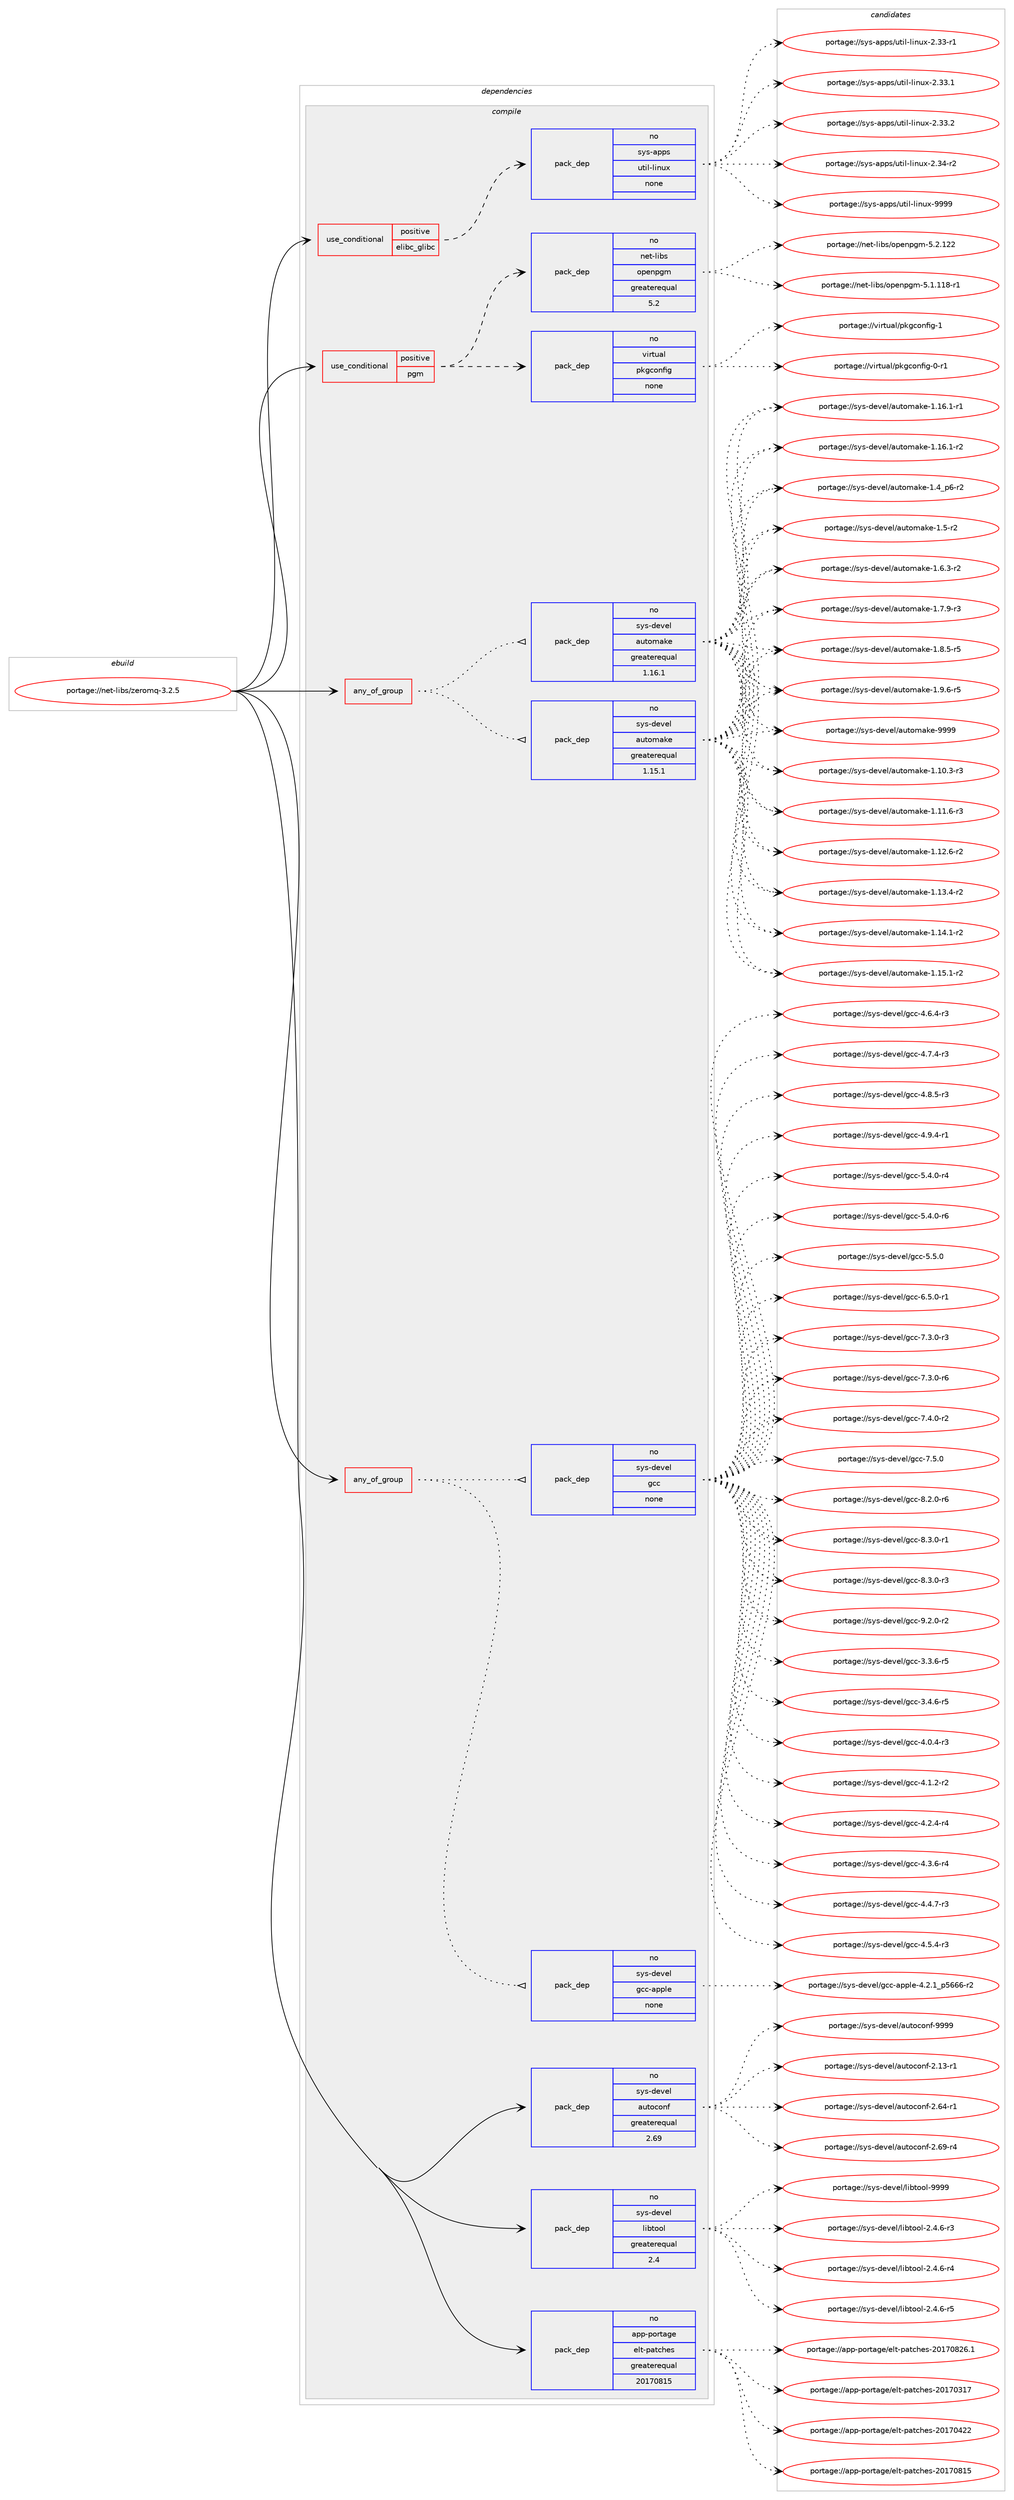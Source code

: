 digraph prolog {

# *************
# Graph options
# *************

newrank=true;
concentrate=true;
compound=true;
graph [rankdir=LR,fontname=Helvetica,fontsize=10,ranksep=1.5];#, ranksep=2.5, nodesep=0.2];
edge  [arrowhead=vee];
node  [fontname=Helvetica,fontsize=10];

# **********
# The ebuild
# **********

subgraph cluster_leftcol {
color=gray;
rank=same;
label=<<i>ebuild</i>>;
id [label="portage://net-libs/zeromq-3.2.5", color=red, width=4, href="../net-libs/zeromq-3.2.5.svg"];
}

# ****************
# The dependencies
# ****************

subgraph cluster_midcol {
color=gray;
label=<<i>dependencies</i>>;
subgraph cluster_compile {
fillcolor="#eeeeee";
style=filled;
label=<<i>compile</i>>;
subgraph any5879 {
dependency362127 [label=<<TABLE BORDER="0" CELLBORDER="1" CELLSPACING="0" CELLPADDING="4"><TR><TD CELLPADDING="10">any_of_group</TD></TR></TABLE>>, shape=none, color=red];subgraph pack265474 {
dependency362128 [label=<<TABLE BORDER="0" CELLBORDER="1" CELLSPACING="0" CELLPADDING="4" WIDTH="220"><TR><TD ROWSPAN="6" CELLPADDING="30">pack_dep</TD></TR><TR><TD WIDTH="110">no</TD></TR><TR><TD>sys-devel</TD></TR><TR><TD>automake</TD></TR><TR><TD>greaterequal</TD></TR><TR><TD>1.16.1</TD></TR></TABLE>>, shape=none, color=blue];
}
dependency362127:e -> dependency362128:w [weight=20,style="dotted",arrowhead="oinv"];
subgraph pack265475 {
dependency362129 [label=<<TABLE BORDER="0" CELLBORDER="1" CELLSPACING="0" CELLPADDING="4" WIDTH="220"><TR><TD ROWSPAN="6" CELLPADDING="30">pack_dep</TD></TR><TR><TD WIDTH="110">no</TD></TR><TR><TD>sys-devel</TD></TR><TR><TD>automake</TD></TR><TR><TD>greaterequal</TD></TR><TR><TD>1.15.1</TD></TR></TABLE>>, shape=none, color=blue];
}
dependency362127:e -> dependency362129:w [weight=20,style="dotted",arrowhead="oinv"];
}
id:e -> dependency362127:w [weight=20,style="solid",arrowhead="vee"];
subgraph any5880 {
dependency362130 [label=<<TABLE BORDER="0" CELLBORDER="1" CELLSPACING="0" CELLPADDING="4"><TR><TD CELLPADDING="10">any_of_group</TD></TR></TABLE>>, shape=none, color=red];subgraph pack265476 {
dependency362131 [label=<<TABLE BORDER="0" CELLBORDER="1" CELLSPACING="0" CELLPADDING="4" WIDTH="220"><TR><TD ROWSPAN="6" CELLPADDING="30">pack_dep</TD></TR><TR><TD WIDTH="110">no</TD></TR><TR><TD>sys-devel</TD></TR><TR><TD>gcc</TD></TR><TR><TD>none</TD></TR><TR><TD></TD></TR></TABLE>>, shape=none, color=blue];
}
dependency362130:e -> dependency362131:w [weight=20,style="dotted",arrowhead="oinv"];
subgraph pack265477 {
dependency362132 [label=<<TABLE BORDER="0" CELLBORDER="1" CELLSPACING="0" CELLPADDING="4" WIDTH="220"><TR><TD ROWSPAN="6" CELLPADDING="30">pack_dep</TD></TR><TR><TD WIDTH="110">no</TD></TR><TR><TD>sys-devel</TD></TR><TR><TD>gcc-apple</TD></TR><TR><TD>none</TD></TR><TR><TD></TD></TR></TABLE>>, shape=none, color=blue];
}
dependency362130:e -> dependency362132:w [weight=20,style="dotted",arrowhead="oinv"];
}
id:e -> dependency362130:w [weight=20,style="solid",arrowhead="vee"];
subgraph cond90622 {
dependency362133 [label=<<TABLE BORDER="0" CELLBORDER="1" CELLSPACING="0" CELLPADDING="4"><TR><TD ROWSPAN="3" CELLPADDING="10">use_conditional</TD></TR><TR><TD>positive</TD></TR><TR><TD>elibc_glibc</TD></TR></TABLE>>, shape=none, color=red];
subgraph pack265478 {
dependency362134 [label=<<TABLE BORDER="0" CELLBORDER="1" CELLSPACING="0" CELLPADDING="4" WIDTH="220"><TR><TD ROWSPAN="6" CELLPADDING="30">pack_dep</TD></TR><TR><TD WIDTH="110">no</TD></TR><TR><TD>sys-apps</TD></TR><TR><TD>util-linux</TD></TR><TR><TD>none</TD></TR><TR><TD></TD></TR></TABLE>>, shape=none, color=blue];
}
dependency362133:e -> dependency362134:w [weight=20,style="dashed",arrowhead="vee"];
}
id:e -> dependency362133:w [weight=20,style="solid",arrowhead="vee"];
subgraph cond90623 {
dependency362135 [label=<<TABLE BORDER="0" CELLBORDER="1" CELLSPACING="0" CELLPADDING="4"><TR><TD ROWSPAN="3" CELLPADDING="10">use_conditional</TD></TR><TR><TD>positive</TD></TR><TR><TD>pgm</TD></TR></TABLE>>, shape=none, color=red];
subgraph pack265479 {
dependency362136 [label=<<TABLE BORDER="0" CELLBORDER="1" CELLSPACING="0" CELLPADDING="4" WIDTH="220"><TR><TD ROWSPAN="6" CELLPADDING="30">pack_dep</TD></TR><TR><TD WIDTH="110">no</TD></TR><TR><TD>virtual</TD></TR><TR><TD>pkgconfig</TD></TR><TR><TD>none</TD></TR><TR><TD></TD></TR></TABLE>>, shape=none, color=blue];
}
dependency362135:e -> dependency362136:w [weight=20,style="dashed",arrowhead="vee"];
subgraph pack265480 {
dependency362137 [label=<<TABLE BORDER="0" CELLBORDER="1" CELLSPACING="0" CELLPADDING="4" WIDTH="220"><TR><TD ROWSPAN="6" CELLPADDING="30">pack_dep</TD></TR><TR><TD WIDTH="110">no</TD></TR><TR><TD>net-libs</TD></TR><TR><TD>openpgm</TD></TR><TR><TD>greaterequal</TD></TR><TR><TD>5.2</TD></TR></TABLE>>, shape=none, color=blue];
}
dependency362135:e -> dependency362137:w [weight=20,style="dashed",arrowhead="vee"];
}
id:e -> dependency362135:w [weight=20,style="solid",arrowhead="vee"];
subgraph pack265481 {
dependency362138 [label=<<TABLE BORDER="0" CELLBORDER="1" CELLSPACING="0" CELLPADDING="4" WIDTH="220"><TR><TD ROWSPAN="6" CELLPADDING="30">pack_dep</TD></TR><TR><TD WIDTH="110">no</TD></TR><TR><TD>app-portage</TD></TR><TR><TD>elt-patches</TD></TR><TR><TD>greaterequal</TD></TR><TR><TD>20170815</TD></TR></TABLE>>, shape=none, color=blue];
}
id:e -> dependency362138:w [weight=20,style="solid",arrowhead="vee"];
subgraph pack265482 {
dependency362139 [label=<<TABLE BORDER="0" CELLBORDER="1" CELLSPACING="0" CELLPADDING="4" WIDTH="220"><TR><TD ROWSPAN="6" CELLPADDING="30">pack_dep</TD></TR><TR><TD WIDTH="110">no</TD></TR><TR><TD>sys-devel</TD></TR><TR><TD>autoconf</TD></TR><TR><TD>greaterequal</TD></TR><TR><TD>2.69</TD></TR></TABLE>>, shape=none, color=blue];
}
id:e -> dependency362139:w [weight=20,style="solid",arrowhead="vee"];
subgraph pack265483 {
dependency362140 [label=<<TABLE BORDER="0" CELLBORDER="1" CELLSPACING="0" CELLPADDING="4" WIDTH="220"><TR><TD ROWSPAN="6" CELLPADDING="30">pack_dep</TD></TR><TR><TD WIDTH="110">no</TD></TR><TR><TD>sys-devel</TD></TR><TR><TD>libtool</TD></TR><TR><TD>greaterequal</TD></TR><TR><TD>2.4</TD></TR></TABLE>>, shape=none, color=blue];
}
id:e -> dependency362140:w [weight=20,style="solid",arrowhead="vee"];
}
subgraph cluster_compileandrun {
fillcolor="#eeeeee";
style=filled;
label=<<i>compile and run</i>>;
}
subgraph cluster_run {
fillcolor="#eeeeee";
style=filled;
label=<<i>run</i>>;
}
}

# **************
# The candidates
# **************

subgraph cluster_choices {
rank=same;
color=gray;
label=<<i>candidates</i>>;

subgraph choice265474 {
color=black;
nodesep=1;
choiceportage11512111545100101118101108479711711611110997107101454946494846514511451 [label="portage://sys-devel/automake-1.10.3-r3", color=red, width=4,href="../sys-devel/automake-1.10.3-r3.svg"];
choiceportage11512111545100101118101108479711711611110997107101454946494946544511451 [label="portage://sys-devel/automake-1.11.6-r3", color=red, width=4,href="../sys-devel/automake-1.11.6-r3.svg"];
choiceportage11512111545100101118101108479711711611110997107101454946495046544511450 [label="portage://sys-devel/automake-1.12.6-r2", color=red, width=4,href="../sys-devel/automake-1.12.6-r2.svg"];
choiceportage11512111545100101118101108479711711611110997107101454946495146524511450 [label="portage://sys-devel/automake-1.13.4-r2", color=red, width=4,href="../sys-devel/automake-1.13.4-r2.svg"];
choiceportage11512111545100101118101108479711711611110997107101454946495246494511450 [label="portage://sys-devel/automake-1.14.1-r2", color=red, width=4,href="../sys-devel/automake-1.14.1-r2.svg"];
choiceportage11512111545100101118101108479711711611110997107101454946495346494511450 [label="portage://sys-devel/automake-1.15.1-r2", color=red, width=4,href="../sys-devel/automake-1.15.1-r2.svg"];
choiceportage11512111545100101118101108479711711611110997107101454946495446494511449 [label="portage://sys-devel/automake-1.16.1-r1", color=red, width=4,href="../sys-devel/automake-1.16.1-r1.svg"];
choiceportage11512111545100101118101108479711711611110997107101454946495446494511450 [label="portage://sys-devel/automake-1.16.1-r2", color=red, width=4,href="../sys-devel/automake-1.16.1-r2.svg"];
choiceportage115121115451001011181011084797117116111109971071014549465295112544511450 [label="portage://sys-devel/automake-1.4_p6-r2", color=red, width=4,href="../sys-devel/automake-1.4_p6-r2.svg"];
choiceportage11512111545100101118101108479711711611110997107101454946534511450 [label="portage://sys-devel/automake-1.5-r2", color=red, width=4,href="../sys-devel/automake-1.5-r2.svg"];
choiceportage115121115451001011181011084797117116111109971071014549465446514511450 [label="portage://sys-devel/automake-1.6.3-r2", color=red, width=4,href="../sys-devel/automake-1.6.3-r2.svg"];
choiceportage115121115451001011181011084797117116111109971071014549465546574511451 [label="portage://sys-devel/automake-1.7.9-r3", color=red, width=4,href="../sys-devel/automake-1.7.9-r3.svg"];
choiceportage115121115451001011181011084797117116111109971071014549465646534511453 [label="portage://sys-devel/automake-1.8.5-r5", color=red, width=4,href="../sys-devel/automake-1.8.5-r5.svg"];
choiceportage115121115451001011181011084797117116111109971071014549465746544511453 [label="portage://sys-devel/automake-1.9.6-r5", color=red, width=4,href="../sys-devel/automake-1.9.6-r5.svg"];
choiceportage115121115451001011181011084797117116111109971071014557575757 [label="portage://sys-devel/automake-9999", color=red, width=4,href="../sys-devel/automake-9999.svg"];
dependency362128:e -> choiceportage11512111545100101118101108479711711611110997107101454946494846514511451:w [style=dotted,weight="100"];
dependency362128:e -> choiceportage11512111545100101118101108479711711611110997107101454946494946544511451:w [style=dotted,weight="100"];
dependency362128:e -> choiceportage11512111545100101118101108479711711611110997107101454946495046544511450:w [style=dotted,weight="100"];
dependency362128:e -> choiceportage11512111545100101118101108479711711611110997107101454946495146524511450:w [style=dotted,weight="100"];
dependency362128:e -> choiceportage11512111545100101118101108479711711611110997107101454946495246494511450:w [style=dotted,weight="100"];
dependency362128:e -> choiceportage11512111545100101118101108479711711611110997107101454946495346494511450:w [style=dotted,weight="100"];
dependency362128:e -> choiceportage11512111545100101118101108479711711611110997107101454946495446494511449:w [style=dotted,weight="100"];
dependency362128:e -> choiceportage11512111545100101118101108479711711611110997107101454946495446494511450:w [style=dotted,weight="100"];
dependency362128:e -> choiceportage115121115451001011181011084797117116111109971071014549465295112544511450:w [style=dotted,weight="100"];
dependency362128:e -> choiceportage11512111545100101118101108479711711611110997107101454946534511450:w [style=dotted,weight="100"];
dependency362128:e -> choiceportage115121115451001011181011084797117116111109971071014549465446514511450:w [style=dotted,weight="100"];
dependency362128:e -> choiceportage115121115451001011181011084797117116111109971071014549465546574511451:w [style=dotted,weight="100"];
dependency362128:e -> choiceportage115121115451001011181011084797117116111109971071014549465646534511453:w [style=dotted,weight="100"];
dependency362128:e -> choiceportage115121115451001011181011084797117116111109971071014549465746544511453:w [style=dotted,weight="100"];
dependency362128:e -> choiceportage115121115451001011181011084797117116111109971071014557575757:w [style=dotted,weight="100"];
}
subgraph choice265475 {
color=black;
nodesep=1;
choiceportage11512111545100101118101108479711711611110997107101454946494846514511451 [label="portage://sys-devel/automake-1.10.3-r3", color=red, width=4,href="../sys-devel/automake-1.10.3-r3.svg"];
choiceportage11512111545100101118101108479711711611110997107101454946494946544511451 [label="portage://sys-devel/automake-1.11.6-r3", color=red, width=4,href="../sys-devel/automake-1.11.6-r3.svg"];
choiceportage11512111545100101118101108479711711611110997107101454946495046544511450 [label="portage://sys-devel/automake-1.12.6-r2", color=red, width=4,href="../sys-devel/automake-1.12.6-r2.svg"];
choiceportage11512111545100101118101108479711711611110997107101454946495146524511450 [label="portage://sys-devel/automake-1.13.4-r2", color=red, width=4,href="../sys-devel/automake-1.13.4-r2.svg"];
choiceportage11512111545100101118101108479711711611110997107101454946495246494511450 [label="portage://sys-devel/automake-1.14.1-r2", color=red, width=4,href="../sys-devel/automake-1.14.1-r2.svg"];
choiceportage11512111545100101118101108479711711611110997107101454946495346494511450 [label="portage://sys-devel/automake-1.15.1-r2", color=red, width=4,href="../sys-devel/automake-1.15.1-r2.svg"];
choiceportage11512111545100101118101108479711711611110997107101454946495446494511449 [label="portage://sys-devel/automake-1.16.1-r1", color=red, width=4,href="../sys-devel/automake-1.16.1-r1.svg"];
choiceportage11512111545100101118101108479711711611110997107101454946495446494511450 [label="portage://sys-devel/automake-1.16.1-r2", color=red, width=4,href="../sys-devel/automake-1.16.1-r2.svg"];
choiceportage115121115451001011181011084797117116111109971071014549465295112544511450 [label="portage://sys-devel/automake-1.4_p6-r2", color=red, width=4,href="../sys-devel/automake-1.4_p6-r2.svg"];
choiceportage11512111545100101118101108479711711611110997107101454946534511450 [label="portage://sys-devel/automake-1.5-r2", color=red, width=4,href="../sys-devel/automake-1.5-r2.svg"];
choiceportage115121115451001011181011084797117116111109971071014549465446514511450 [label="portage://sys-devel/automake-1.6.3-r2", color=red, width=4,href="../sys-devel/automake-1.6.3-r2.svg"];
choiceportage115121115451001011181011084797117116111109971071014549465546574511451 [label="portage://sys-devel/automake-1.7.9-r3", color=red, width=4,href="../sys-devel/automake-1.7.9-r3.svg"];
choiceportage115121115451001011181011084797117116111109971071014549465646534511453 [label="portage://sys-devel/automake-1.8.5-r5", color=red, width=4,href="../sys-devel/automake-1.8.5-r5.svg"];
choiceportage115121115451001011181011084797117116111109971071014549465746544511453 [label="portage://sys-devel/automake-1.9.6-r5", color=red, width=4,href="../sys-devel/automake-1.9.6-r5.svg"];
choiceportage115121115451001011181011084797117116111109971071014557575757 [label="portage://sys-devel/automake-9999", color=red, width=4,href="../sys-devel/automake-9999.svg"];
dependency362129:e -> choiceportage11512111545100101118101108479711711611110997107101454946494846514511451:w [style=dotted,weight="100"];
dependency362129:e -> choiceportage11512111545100101118101108479711711611110997107101454946494946544511451:w [style=dotted,weight="100"];
dependency362129:e -> choiceportage11512111545100101118101108479711711611110997107101454946495046544511450:w [style=dotted,weight="100"];
dependency362129:e -> choiceportage11512111545100101118101108479711711611110997107101454946495146524511450:w [style=dotted,weight="100"];
dependency362129:e -> choiceportage11512111545100101118101108479711711611110997107101454946495246494511450:w [style=dotted,weight="100"];
dependency362129:e -> choiceportage11512111545100101118101108479711711611110997107101454946495346494511450:w [style=dotted,weight="100"];
dependency362129:e -> choiceportage11512111545100101118101108479711711611110997107101454946495446494511449:w [style=dotted,weight="100"];
dependency362129:e -> choiceportage11512111545100101118101108479711711611110997107101454946495446494511450:w [style=dotted,weight="100"];
dependency362129:e -> choiceportage115121115451001011181011084797117116111109971071014549465295112544511450:w [style=dotted,weight="100"];
dependency362129:e -> choiceportage11512111545100101118101108479711711611110997107101454946534511450:w [style=dotted,weight="100"];
dependency362129:e -> choiceportage115121115451001011181011084797117116111109971071014549465446514511450:w [style=dotted,weight="100"];
dependency362129:e -> choiceportage115121115451001011181011084797117116111109971071014549465546574511451:w [style=dotted,weight="100"];
dependency362129:e -> choiceportage115121115451001011181011084797117116111109971071014549465646534511453:w [style=dotted,weight="100"];
dependency362129:e -> choiceportage115121115451001011181011084797117116111109971071014549465746544511453:w [style=dotted,weight="100"];
dependency362129:e -> choiceportage115121115451001011181011084797117116111109971071014557575757:w [style=dotted,weight="100"];
}
subgraph choice265476 {
color=black;
nodesep=1;
choiceportage115121115451001011181011084710399994551465146544511453 [label="portage://sys-devel/gcc-3.3.6-r5", color=red, width=4,href="../sys-devel/gcc-3.3.6-r5.svg"];
choiceportage115121115451001011181011084710399994551465246544511453 [label="portage://sys-devel/gcc-3.4.6-r5", color=red, width=4,href="../sys-devel/gcc-3.4.6-r5.svg"];
choiceportage115121115451001011181011084710399994552464846524511451 [label="portage://sys-devel/gcc-4.0.4-r3", color=red, width=4,href="../sys-devel/gcc-4.0.4-r3.svg"];
choiceportage115121115451001011181011084710399994552464946504511450 [label="portage://sys-devel/gcc-4.1.2-r2", color=red, width=4,href="../sys-devel/gcc-4.1.2-r2.svg"];
choiceportage115121115451001011181011084710399994552465046524511452 [label="portage://sys-devel/gcc-4.2.4-r4", color=red, width=4,href="../sys-devel/gcc-4.2.4-r4.svg"];
choiceportage115121115451001011181011084710399994552465146544511452 [label="portage://sys-devel/gcc-4.3.6-r4", color=red, width=4,href="../sys-devel/gcc-4.3.6-r4.svg"];
choiceportage115121115451001011181011084710399994552465246554511451 [label="portage://sys-devel/gcc-4.4.7-r3", color=red, width=4,href="../sys-devel/gcc-4.4.7-r3.svg"];
choiceportage115121115451001011181011084710399994552465346524511451 [label="portage://sys-devel/gcc-4.5.4-r3", color=red, width=4,href="../sys-devel/gcc-4.5.4-r3.svg"];
choiceportage115121115451001011181011084710399994552465446524511451 [label="portage://sys-devel/gcc-4.6.4-r3", color=red, width=4,href="../sys-devel/gcc-4.6.4-r3.svg"];
choiceportage115121115451001011181011084710399994552465546524511451 [label="portage://sys-devel/gcc-4.7.4-r3", color=red, width=4,href="../sys-devel/gcc-4.7.4-r3.svg"];
choiceportage115121115451001011181011084710399994552465646534511451 [label="portage://sys-devel/gcc-4.8.5-r3", color=red, width=4,href="../sys-devel/gcc-4.8.5-r3.svg"];
choiceportage115121115451001011181011084710399994552465746524511449 [label="portage://sys-devel/gcc-4.9.4-r1", color=red, width=4,href="../sys-devel/gcc-4.9.4-r1.svg"];
choiceportage115121115451001011181011084710399994553465246484511452 [label="portage://sys-devel/gcc-5.4.0-r4", color=red, width=4,href="../sys-devel/gcc-5.4.0-r4.svg"];
choiceportage115121115451001011181011084710399994553465246484511454 [label="portage://sys-devel/gcc-5.4.0-r6", color=red, width=4,href="../sys-devel/gcc-5.4.0-r6.svg"];
choiceportage11512111545100101118101108471039999455346534648 [label="portage://sys-devel/gcc-5.5.0", color=red, width=4,href="../sys-devel/gcc-5.5.0.svg"];
choiceportage115121115451001011181011084710399994554465346484511449 [label="portage://sys-devel/gcc-6.5.0-r1", color=red, width=4,href="../sys-devel/gcc-6.5.0-r1.svg"];
choiceportage115121115451001011181011084710399994555465146484511451 [label="portage://sys-devel/gcc-7.3.0-r3", color=red, width=4,href="../sys-devel/gcc-7.3.0-r3.svg"];
choiceportage115121115451001011181011084710399994555465146484511454 [label="portage://sys-devel/gcc-7.3.0-r6", color=red, width=4,href="../sys-devel/gcc-7.3.0-r6.svg"];
choiceportage115121115451001011181011084710399994555465246484511450 [label="portage://sys-devel/gcc-7.4.0-r2", color=red, width=4,href="../sys-devel/gcc-7.4.0-r2.svg"];
choiceportage11512111545100101118101108471039999455546534648 [label="portage://sys-devel/gcc-7.5.0", color=red, width=4,href="../sys-devel/gcc-7.5.0.svg"];
choiceportage115121115451001011181011084710399994556465046484511454 [label="portage://sys-devel/gcc-8.2.0-r6", color=red, width=4,href="../sys-devel/gcc-8.2.0-r6.svg"];
choiceportage115121115451001011181011084710399994556465146484511449 [label="portage://sys-devel/gcc-8.3.0-r1", color=red, width=4,href="../sys-devel/gcc-8.3.0-r1.svg"];
choiceportage115121115451001011181011084710399994556465146484511451 [label="portage://sys-devel/gcc-8.3.0-r3", color=red, width=4,href="../sys-devel/gcc-8.3.0-r3.svg"];
choiceportage115121115451001011181011084710399994557465046484511450 [label="portage://sys-devel/gcc-9.2.0-r2", color=red, width=4,href="../sys-devel/gcc-9.2.0-r2.svg"];
dependency362131:e -> choiceportage115121115451001011181011084710399994551465146544511453:w [style=dotted,weight="100"];
dependency362131:e -> choiceportage115121115451001011181011084710399994551465246544511453:w [style=dotted,weight="100"];
dependency362131:e -> choiceportage115121115451001011181011084710399994552464846524511451:w [style=dotted,weight="100"];
dependency362131:e -> choiceportage115121115451001011181011084710399994552464946504511450:w [style=dotted,weight="100"];
dependency362131:e -> choiceportage115121115451001011181011084710399994552465046524511452:w [style=dotted,weight="100"];
dependency362131:e -> choiceportage115121115451001011181011084710399994552465146544511452:w [style=dotted,weight="100"];
dependency362131:e -> choiceportage115121115451001011181011084710399994552465246554511451:w [style=dotted,weight="100"];
dependency362131:e -> choiceportage115121115451001011181011084710399994552465346524511451:w [style=dotted,weight="100"];
dependency362131:e -> choiceportage115121115451001011181011084710399994552465446524511451:w [style=dotted,weight="100"];
dependency362131:e -> choiceportage115121115451001011181011084710399994552465546524511451:w [style=dotted,weight="100"];
dependency362131:e -> choiceportage115121115451001011181011084710399994552465646534511451:w [style=dotted,weight="100"];
dependency362131:e -> choiceportage115121115451001011181011084710399994552465746524511449:w [style=dotted,weight="100"];
dependency362131:e -> choiceportage115121115451001011181011084710399994553465246484511452:w [style=dotted,weight="100"];
dependency362131:e -> choiceportage115121115451001011181011084710399994553465246484511454:w [style=dotted,weight="100"];
dependency362131:e -> choiceportage11512111545100101118101108471039999455346534648:w [style=dotted,weight="100"];
dependency362131:e -> choiceportage115121115451001011181011084710399994554465346484511449:w [style=dotted,weight="100"];
dependency362131:e -> choiceportage115121115451001011181011084710399994555465146484511451:w [style=dotted,weight="100"];
dependency362131:e -> choiceportage115121115451001011181011084710399994555465146484511454:w [style=dotted,weight="100"];
dependency362131:e -> choiceportage115121115451001011181011084710399994555465246484511450:w [style=dotted,weight="100"];
dependency362131:e -> choiceportage11512111545100101118101108471039999455546534648:w [style=dotted,weight="100"];
dependency362131:e -> choiceportage115121115451001011181011084710399994556465046484511454:w [style=dotted,weight="100"];
dependency362131:e -> choiceportage115121115451001011181011084710399994556465146484511449:w [style=dotted,weight="100"];
dependency362131:e -> choiceportage115121115451001011181011084710399994556465146484511451:w [style=dotted,weight="100"];
dependency362131:e -> choiceportage115121115451001011181011084710399994557465046484511450:w [style=dotted,weight="100"];
}
subgraph choice265477 {
color=black;
nodesep=1;
choiceportage11512111545100101118101108471039999459711211210810145524650464995112535454544511450 [label="portage://sys-devel/gcc-apple-4.2.1_p5666-r2", color=red, width=4,href="../sys-devel/gcc-apple-4.2.1_p5666-r2.svg"];
dependency362132:e -> choiceportage11512111545100101118101108471039999459711211210810145524650464995112535454544511450:w [style=dotted,weight="100"];
}
subgraph choice265478 {
color=black;
nodesep=1;
choiceportage1151211154597112112115471171161051084510810511011712045504651514511449 [label="portage://sys-apps/util-linux-2.33-r1", color=red, width=4,href="../sys-apps/util-linux-2.33-r1.svg"];
choiceportage1151211154597112112115471171161051084510810511011712045504651514649 [label="portage://sys-apps/util-linux-2.33.1", color=red, width=4,href="../sys-apps/util-linux-2.33.1.svg"];
choiceportage1151211154597112112115471171161051084510810511011712045504651514650 [label="portage://sys-apps/util-linux-2.33.2", color=red, width=4,href="../sys-apps/util-linux-2.33.2.svg"];
choiceportage1151211154597112112115471171161051084510810511011712045504651524511450 [label="portage://sys-apps/util-linux-2.34-r2", color=red, width=4,href="../sys-apps/util-linux-2.34-r2.svg"];
choiceportage115121115459711211211547117116105108451081051101171204557575757 [label="portage://sys-apps/util-linux-9999", color=red, width=4,href="../sys-apps/util-linux-9999.svg"];
dependency362134:e -> choiceportage1151211154597112112115471171161051084510810511011712045504651514511449:w [style=dotted,weight="100"];
dependency362134:e -> choiceportage1151211154597112112115471171161051084510810511011712045504651514649:w [style=dotted,weight="100"];
dependency362134:e -> choiceportage1151211154597112112115471171161051084510810511011712045504651514650:w [style=dotted,weight="100"];
dependency362134:e -> choiceportage1151211154597112112115471171161051084510810511011712045504651524511450:w [style=dotted,weight="100"];
dependency362134:e -> choiceportage115121115459711211211547117116105108451081051101171204557575757:w [style=dotted,weight="100"];
}
subgraph choice265479 {
color=black;
nodesep=1;
choiceportage11810511411611797108471121071039911111010210510345484511449 [label="portage://virtual/pkgconfig-0-r1", color=red, width=4,href="../virtual/pkgconfig-0-r1.svg"];
choiceportage1181051141161179710847112107103991111101021051034549 [label="portage://virtual/pkgconfig-1", color=red, width=4,href="../virtual/pkgconfig-1.svg"];
dependency362136:e -> choiceportage11810511411611797108471121071039911111010210510345484511449:w [style=dotted,weight="100"];
dependency362136:e -> choiceportage1181051141161179710847112107103991111101021051034549:w [style=dotted,weight="100"];
}
subgraph choice265480 {
color=black;
nodesep=1;
choiceportage11010111645108105981154711111210111011210310945534649464949564511449 [label="portage://net-libs/openpgm-5.1.118-r1", color=red, width=4,href="../net-libs/openpgm-5.1.118-r1.svg"];
choiceportage1101011164510810598115471111121011101121031094553465046495050 [label="portage://net-libs/openpgm-5.2.122", color=red, width=4,href="../net-libs/openpgm-5.2.122.svg"];
dependency362137:e -> choiceportage11010111645108105981154711111210111011210310945534649464949564511449:w [style=dotted,weight="100"];
dependency362137:e -> choiceportage1101011164510810598115471111121011101121031094553465046495050:w [style=dotted,weight="100"];
}
subgraph choice265481 {
color=black;
nodesep=1;
choiceportage97112112451121111141169710310147101108116451129711699104101115455048495548514955 [label="portage://app-portage/elt-patches-20170317", color=red, width=4,href="../app-portage/elt-patches-20170317.svg"];
choiceportage97112112451121111141169710310147101108116451129711699104101115455048495548525050 [label="portage://app-portage/elt-patches-20170422", color=red, width=4,href="../app-portage/elt-patches-20170422.svg"];
choiceportage97112112451121111141169710310147101108116451129711699104101115455048495548564953 [label="portage://app-portage/elt-patches-20170815", color=red, width=4,href="../app-portage/elt-patches-20170815.svg"];
choiceportage971121124511211111411697103101471011081164511297116991041011154550484955485650544649 [label="portage://app-portage/elt-patches-20170826.1", color=red, width=4,href="../app-portage/elt-patches-20170826.1.svg"];
dependency362138:e -> choiceportage97112112451121111141169710310147101108116451129711699104101115455048495548514955:w [style=dotted,weight="100"];
dependency362138:e -> choiceportage97112112451121111141169710310147101108116451129711699104101115455048495548525050:w [style=dotted,weight="100"];
dependency362138:e -> choiceportage97112112451121111141169710310147101108116451129711699104101115455048495548564953:w [style=dotted,weight="100"];
dependency362138:e -> choiceportage971121124511211111411697103101471011081164511297116991041011154550484955485650544649:w [style=dotted,weight="100"];
}
subgraph choice265482 {
color=black;
nodesep=1;
choiceportage1151211154510010111810110847971171161119911111010245504649514511449 [label="portage://sys-devel/autoconf-2.13-r1", color=red, width=4,href="../sys-devel/autoconf-2.13-r1.svg"];
choiceportage1151211154510010111810110847971171161119911111010245504654524511449 [label="portage://sys-devel/autoconf-2.64-r1", color=red, width=4,href="../sys-devel/autoconf-2.64-r1.svg"];
choiceportage1151211154510010111810110847971171161119911111010245504654574511452 [label="portage://sys-devel/autoconf-2.69-r4", color=red, width=4,href="../sys-devel/autoconf-2.69-r4.svg"];
choiceportage115121115451001011181011084797117116111991111101024557575757 [label="portage://sys-devel/autoconf-9999", color=red, width=4,href="../sys-devel/autoconf-9999.svg"];
dependency362139:e -> choiceportage1151211154510010111810110847971171161119911111010245504649514511449:w [style=dotted,weight="100"];
dependency362139:e -> choiceportage1151211154510010111810110847971171161119911111010245504654524511449:w [style=dotted,weight="100"];
dependency362139:e -> choiceportage1151211154510010111810110847971171161119911111010245504654574511452:w [style=dotted,weight="100"];
dependency362139:e -> choiceportage115121115451001011181011084797117116111991111101024557575757:w [style=dotted,weight="100"];
}
subgraph choice265483 {
color=black;
nodesep=1;
choiceportage1151211154510010111810110847108105981161111111084550465246544511451 [label="portage://sys-devel/libtool-2.4.6-r3", color=red, width=4,href="../sys-devel/libtool-2.4.6-r3.svg"];
choiceportage1151211154510010111810110847108105981161111111084550465246544511452 [label="portage://sys-devel/libtool-2.4.6-r4", color=red, width=4,href="../sys-devel/libtool-2.4.6-r4.svg"];
choiceportage1151211154510010111810110847108105981161111111084550465246544511453 [label="portage://sys-devel/libtool-2.4.6-r5", color=red, width=4,href="../sys-devel/libtool-2.4.6-r5.svg"];
choiceportage1151211154510010111810110847108105981161111111084557575757 [label="portage://sys-devel/libtool-9999", color=red, width=4,href="../sys-devel/libtool-9999.svg"];
dependency362140:e -> choiceportage1151211154510010111810110847108105981161111111084550465246544511451:w [style=dotted,weight="100"];
dependency362140:e -> choiceportage1151211154510010111810110847108105981161111111084550465246544511452:w [style=dotted,weight="100"];
dependency362140:e -> choiceportage1151211154510010111810110847108105981161111111084550465246544511453:w [style=dotted,weight="100"];
dependency362140:e -> choiceportage1151211154510010111810110847108105981161111111084557575757:w [style=dotted,weight="100"];
}
}

}
